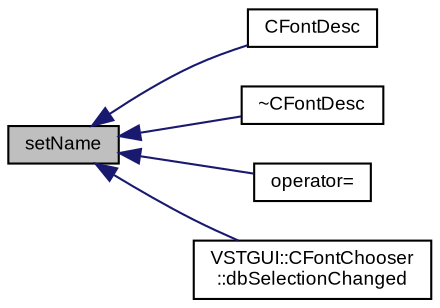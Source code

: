 digraph "setName"
{
  bgcolor="transparent";
  edge [fontname="Arial",fontsize="9",labelfontname="Arial",labelfontsize="9"];
  node [fontname="Arial",fontsize="9",shape=record];
  rankdir="LR";
  Node1 [label="setName",height=0.2,width=0.4,color="black", fillcolor="grey75", style="filled" fontcolor="black"];
  Node1 -> Node2 [dir="back",color="midnightblue",fontsize="9",style="solid",fontname="Arial"];
  Node2 [label="CFontDesc",height=0.2,width=0.4,color="black",URL="$class_v_s_t_g_u_i_1_1_c_font_desc.html#a04bf6441bf1630045f60ddcdb82c467f"];
  Node1 -> Node3 [dir="back",color="midnightblue",fontsize="9",style="solid",fontname="Arial"];
  Node3 [label="~CFontDesc",height=0.2,width=0.4,color="black",URL="$class_v_s_t_g_u_i_1_1_c_font_desc.html#a83d9a9122e277d6a78a3fa056054b1b8"];
  Node1 -> Node4 [dir="back",color="midnightblue",fontsize="9",style="solid",fontname="Arial"];
  Node4 [label="operator=",height=0.2,width=0.4,color="black",URL="$class_v_s_t_g_u_i_1_1_c_font_desc.html#af9620c5c8b5fea506df5242bc5b8b1ea"];
  Node1 -> Node5 [dir="back",color="midnightblue",fontsize="9",style="solid",fontname="Arial"];
  Node5 [label="VSTGUI::CFontChooser\l::dbSelectionChanged",height=0.2,width=0.4,color="black",URL="$class_v_s_t_g_u_i_1_1_c_font_chooser.html#a8c01d3a1a60646c5ed48d5168c656852"];
}
